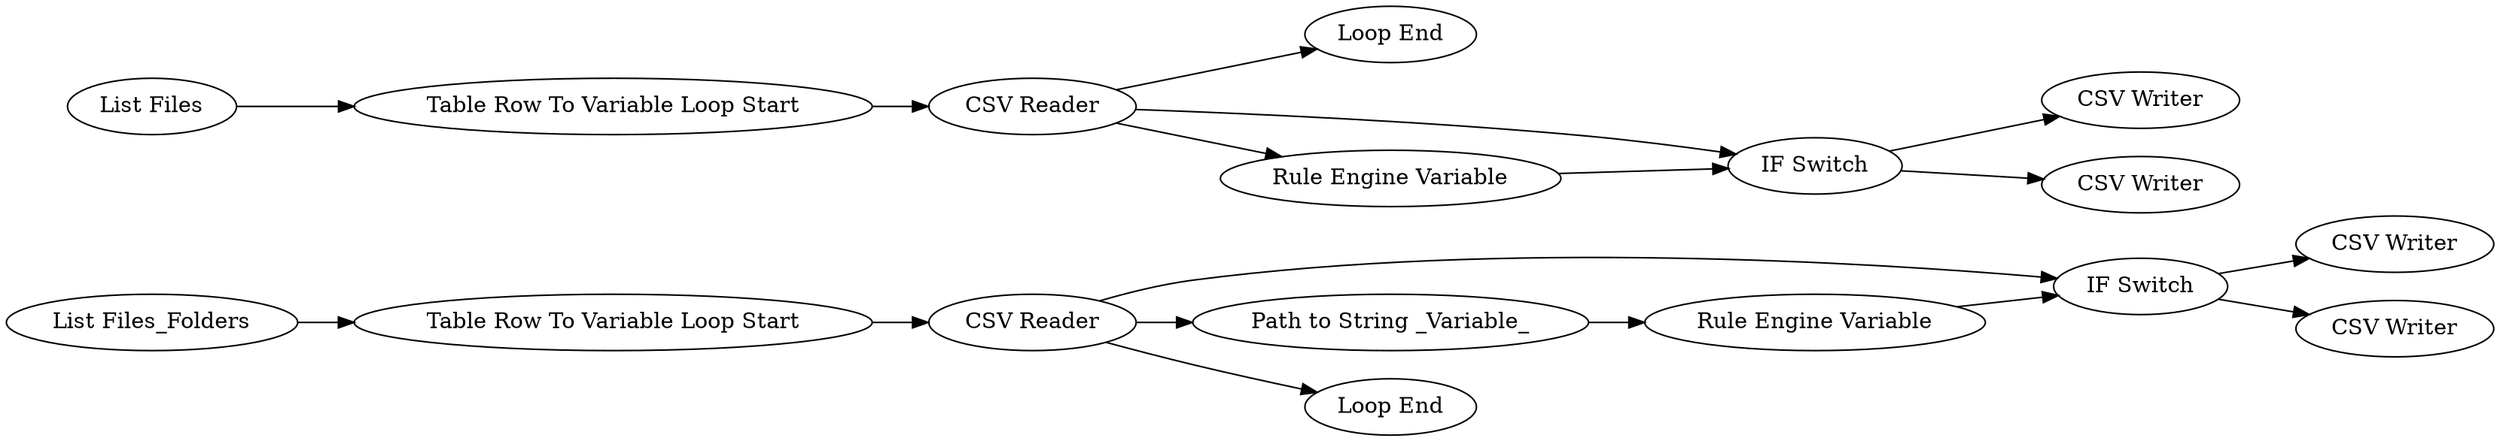 digraph {
	17 -> 26
	17 -> 27
	9 -> 8
	23 -> 24
	22 -> 23
	9 -> 11
	25 -> 16
	24 -> 25
	11 -> 13
	24 -> 14
	11 -> 12
	9 -> 10
	24 -> 17
	10 -> 11
	16 -> 17
	6 -> 7
	7 -> 9
	16 [label="Rule Engine Variable"]
	27 [label="CSV Writer"]
	24 [label="CSV Reader"]
	14 [label="Loop End"]
	13 [label="CSV Writer"]
	7 [label="Table Row To Variable Loop Start"]
	22 [label="List Files_Folders"]
	9 [label="CSV Reader"]
	11 [label="IF Switch"]
	26 [label="CSV Writer"]
	23 [label="Table Row To Variable Loop Start"]
	8 [label="Loop End"]
	6 [label="List Files"]
	25 [label="Path to String _Variable_"]
	12 [label="CSV Writer"]
	17 [label="IF Switch"]
	10 [label="Rule Engine Variable"]
	rankdir=LR
}
